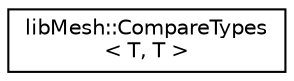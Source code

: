 digraph "类继承关系图"
{
 // INTERACTIVE_SVG=YES
  edge [fontname="Helvetica",fontsize="10",labelfontname="Helvetica",labelfontsize="10"];
  node [fontname="Helvetica",fontsize="10",shape=record];
  rankdir="LR";
  Node1 [label="libMesh::CompareTypes\l\< T, T \>",height=0.2,width=0.4,color="black", fillcolor="white", style="filled",URL="$structlibMesh_1_1CompareTypes_3_01T_00_01T_01_4.html"];
}

